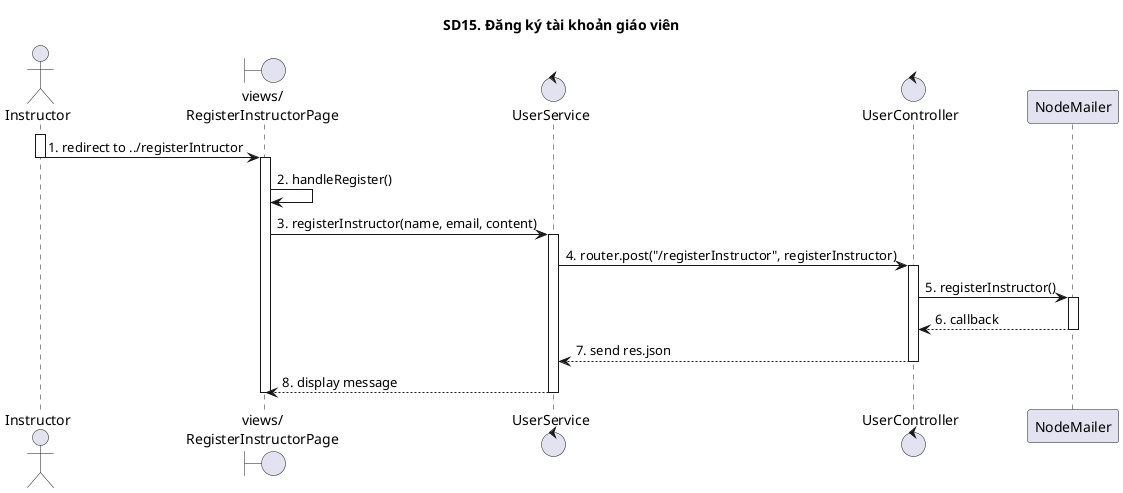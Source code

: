 @startuml

title SD15. Đăng ký tài khoản giáo viên

actor "Instructor" as Actor
boundary "views/\nRegisterInstructorPage" as RegisterInstructorPage
control "UserService"
control "UserController"

activate Actor
Actor -> RegisterInstructorPage: 1. redirect to ../registerIntructor
deactivate Actor
activate RegisterInstructorPage
RegisterInstructorPage -> RegisterInstructorPage: 2. handleRegister()
RegisterInstructorPage -> UserService: 3. registerInstructor(name, email, content)
activate UserService
UserService -> UserController: 4. router.post("/registerInstructor", registerInstructor)
activate UserController
UserController -> NodeMailer: 5. registerInstructor()
activate NodeMailer
NodeMailer --> UserController: 6. callback
deactivate NodeMailer
UserController --> UserService: 7. send res.json
deactivate UserController
UserService --> RegisterInstructorPage: 8. display message
deactivate RegisterInstructorPage
deactivate UserService

@enduml